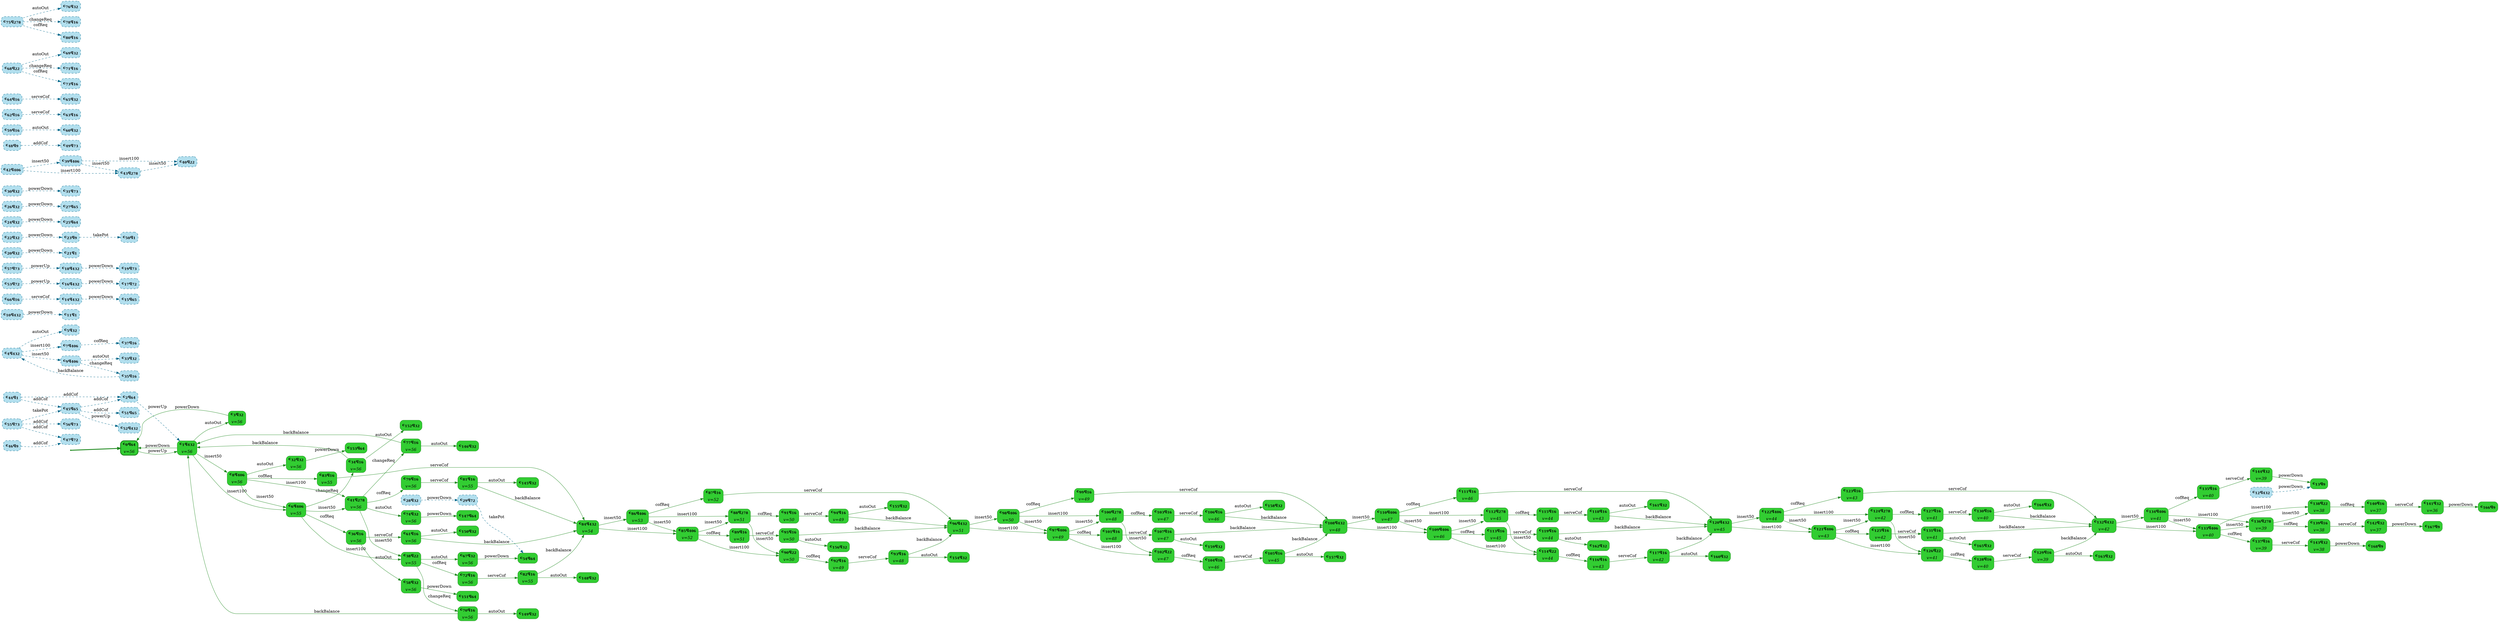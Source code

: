 digraph g {

	rankdir="LR"

	__invisible__[shape="point", color="forestgreen"]
	c0q64[label=<<b>c<sub>0</sub>q<sub>64</sub></b><br/><br/><i>v=56</i>>, shape="box", style="rounded, filled", fillcolor="limegreen", color="forestgreen", penwidth=3] // Initial
	c1q432[label=<<b>c<sub>1</sub>q<sub>432</sub></b><br/><br/><i>v=56</i>>, shape="box", style="rounded, filled", fillcolor="limegreen", color="forestgreen"]
	c3q32[label=<<b>c<sub>3</sub>q<sub>32</sub></b><br/><br/><i>v=56</i>>, shape="box", style="rounded, filled", fillcolor="limegreen", color="forestgreen"]
	c6q406[label=<<b>c<sub>6</sub>q<sub>406</sub></b><br/><br/><i>v=55</i>>, shape="box", style="rounded, filled", fillcolor="limegreen", color="forestgreen"]
	c34q16[label=<<b>c<sub>34</sub>q<sub>16</sub></b><br/><br/><i>v=56</i>>, shape="box", style="rounded, filled", fillcolor="limegreen", color="forestgreen"]
	c152q32[label=<<b>c<sub>152</sub>q<sub>32</sub></b>>, shape="box", style="rounded, filled", fillcolor="limegreen", color="forestgreen"]
	c36q16[label=<<b>c<sub>36</sub>q<sub>16</sub></b><br/><br/><i>v=56</i>>, shape="box", style="rounded, filled", fillcolor="limegreen", color="forestgreen"]
	c58q32[label=<<b>c<sub>58</sub>q<sub>32</sub></b><br/><br/><i>v=56</i>>, shape="box", style="rounded, filled", fillcolor="limegreen", color="forestgreen"]
	c151q64[label=<<b>c<sub>151</sub>q<sub>64</sub></b>>, shape="box", style="rounded, filled", fillcolor="limegreen", color="forestgreen"]
	c61q16[label=<<b>c<sub>61</sub>q<sub>16</sub></b><br/><br/><i>v=56</i>>, shape="box", style="rounded, filled", fillcolor="limegreen", color="forestgreen"]
	c150q32[label=<<b>c<sub>150</sub>q<sub>32</sub></b>>, shape="box", style="rounded, filled", fillcolor="limegreen", color="forestgreen"]
	c84q432[label=<<b>c<sub>84</sub>q<sub>432</sub></b><br/><br/><i>v=54</i>>, shape="box", style="rounded, filled", fillcolor="limegreen", color="forestgreen"]
	c85q406[label=<<b>c<sub>85</sub>q<sub>406</sub></b><br/><br/><i>v=52</i>>, shape="box", style="rounded, filled", fillcolor="limegreen", color="forestgreen"]
	c89q16[label=<<b>c<sub>89</sub>q<sub>16</sub></b><br/><br/><i>v=51</i>>, shape="box", style="rounded, filled", fillcolor="limegreen", color="forestgreen"]
	c95q16[label=<<b>c<sub>95</sub>q<sub>16</sub></b><br/><br/><i>v=50</i>>, shape="box", style="rounded, filled", fillcolor="limegreen", color="forestgreen"]
	c156q32[label=<<b>c<sub>156</sub>q<sub>32</sub></b>>, shape="box", style="rounded, filled", fillcolor="limegreen", color="forestgreen"]
	c96q432[label=<<b>c<sub>96</sub>q<sub>432</sub></b><br/><br/><i>v=51</i>>, shape="box", style="rounded, filled", fillcolor="limegreen", color="forestgreen"]
	c97q406[label=<<b>c<sub>97</sub>q<sub>406</sub></b><br/><br/><i>v=49</i>>, shape="box", style="rounded, filled", fillcolor="limegreen", color="forestgreen"]
	c101q16[label=<<b>c<sub>101</sub>q<sub>16</sub></b><br/><br/><i>v=48</i>>, shape="box", style="rounded, filled", fillcolor="limegreen", color="forestgreen"]
	c107q16[label=<<b>c<sub>107</sub>q<sub>16</sub></b><br/><br/><i>v=47</i>>, shape="box", style="rounded, filled", fillcolor="limegreen", color="forestgreen"]
	c159q32[label=<<b>c<sub>159</sub>q<sub>32</sub></b>>, shape="box", style="rounded, filled", fillcolor="limegreen", color="forestgreen"]
	c108q432[label=<<b>c<sub>108</sub>q<sub>432</sub></b><br/><br/><i>v=48</i>>, shape="box", style="rounded, filled", fillcolor="limegreen", color="forestgreen"]
	c109q406[label=<<b>c<sub>109</sub>q<sub>406</sub></b><br/><br/><i>v=46</i>>, shape="box", style="rounded, filled", fillcolor="limegreen", color="forestgreen"]
	c113q16[label=<<b>c<sub>113</sub>q<sub>16</sub></b><br/><br/><i>v=45</i>>, shape="box", style="rounded, filled", fillcolor="limegreen", color="forestgreen"]
	c119q16[label=<<b>c<sub>119</sub>q<sub>16</sub></b><br/><br/><i>v=44</i>>, shape="box", style="rounded, filled", fillcolor="limegreen", color="forestgreen"]
	c162q32[label=<<b>c<sub>162</sub>q<sub>32</sub></b>>, shape="box", style="rounded, filled", fillcolor="limegreen", color="forestgreen"]
	c120q432[label=<<b>c<sub>120</sub>q<sub>432</sub></b><br/><br/><i>v=45</i>>, shape="box", style="rounded, filled", fillcolor="limegreen", color="forestgreen"]
	c121q406[label=<<b>c<sub>121</sub>q<sub>406</sub></b><br/><br/><i>v=43</i>>, shape="box", style="rounded, filled", fillcolor="limegreen", color="forestgreen"]
	c125q16[label=<<b>c<sub>125</sub>q<sub>16</sub></b><br/><br/><i>v=42</i>>, shape="box", style="rounded, filled", fillcolor="limegreen", color="forestgreen"]
	c131q16[label=<<b>c<sub>131</sub>q<sub>16</sub></b><br/><br/><i>v=41</i>>, shape="box", style="rounded, filled", fillcolor="limegreen", color="forestgreen"]
	c165q32[label=<<b>c<sub>165</sub>q<sub>32</sub></b>>, shape="box", style="rounded, filled", fillcolor="limegreen", color="forestgreen"]
	c132q432[label=<<b>c<sub>132</sub>q<sub>432</sub></b><br/><br/><i>v=42</i>>, shape="box", style="rounded, filled", fillcolor="limegreen", color="forestgreen"]
	c133q406[label=<<b>c<sub>133</sub>q<sub>406</sub></b><br/><br/><i>v=40</i>>, shape="box", style="rounded, filled", fillcolor="limegreen", color="forestgreen"]
	c137q16[label=<<b>c<sub>137</sub>q<sub>16</sub></b><br/><br/><i>v=39</i>>, shape="box", style="rounded, filled", fillcolor="limegreen", color="forestgreen"]
	c143q32[label=<<b>c<sub>143</sub>q<sub>32</sub></b><br/><br/><i>v=38</i>>, shape="box", style="rounded, filled", fillcolor="limegreen", color="forestgreen"]
	c168q9[label=<<b>c<sub>168</sub>q<sub>9</sub></b>>, shape="box", style="rounded, filled", fillcolor="limegreen", color="forestgreen"]
	c138q22[label=<<b>c<sub>138</sub>q<sub>22</sub></b><br/><br/><i>v=38</i>>, shape="box", style="rounded, filled", fillcolor="limegreen", color="forestgreen"]
	c140q16[label=<<b>c<sub>140</sub>q<sub>16</sub></b><br/><br/><i>v=37</i>>, shape="box", style="rounded, filled", fillcolor="limegreen", color="forestgreen"]
	c141q32[label=<<b>c<sub>141</sub>q<sub>32</sub></b><br/><br/><i>v=36</i>>, shape="box", style="rounded, filled", fillcolor="limegreen", color="forestgreen"]
	c166q9[label=<<b>c<sub>166</sub>q<sub>9</sub></b>>, shape="box", style="rounded, filled", fillcolor="limegreen", color="forestgreen"]
	c136q278[label=<<b>c<sub>136</sub>q<sub>278</sub></b><br/><br/><i>v=39</i>>, shape="box", style="rounded, filled", fillcolor="limegreen", color="forestgreen"]
	c139q16[label=<<b>c<sub>139</sub>q<sub>16</sub></b><br/><br/><i>v=38</i>>, shape="box", style="rounded, filled", fillcolor="limegreen", color="forestgreen"]
	c142q32[label=<<b>c<sub>142</sub>q<sub>32</sub></b><br/><br/><i>v=37</i>>, shape="box", style="rounded, filled", fillcolor="limegreen", color="forestgreen"]
	c167q9[label=<<b>c<sub>167</sub>q<sub>9</sub></b>>, shape="box", style="rounded, filled", fillcolor="limegreen", color="forestgreen"]
	c134q406[label=<<b>c<sub>134</sub>q<sub>406</sub></b><br/><br/><i>v=41</i>>, shape="box", style="rounded, filled", fillcolor="limegreen", color="forestgreen"]
	c135q16[label=<<b>c<sub>135</sub>q<sub>16</sub></b><br/><br/><i>v=40</i>>, shape="box", style="rounded, filled", fillcolor="limegreen", color="forestgreen"]
	c144q32[label=<<b>c<sub>144</sub>q<sub>32</sub></b><br/><br/><i>v=39</i>>, shape="box", style="rounded, filled", fillcolor="limegreen", color="forestgreen"]
	c13q9[label=<<b>c<sub>13</sub>q<sub>9</sub></b>>, shape="box", style="rounded, filled", fillcolor="limegreen", color="forestgreen"]
	c126q22[label=<<b>c<sub>126</sub>q<sub>22</sub></b><br/><br/><i>v=41</i>>, shape="box", style="rounded, filled", fillcolor="limegreen", color="forestgreen"]
	c128q16[label=<<b>c<sub>128</sub>q<sub>16</sub></b><br/><br/><i>v=40</i>>, shape="box", style="rounded, filled", fillcolor="limegreen", color="forestgreen"]
	c129q16[label=<<b>c<sub>129</sub>q<sub>16</sub></b><br/><br/><i>v=39</i>>, shape="box", style="rounded, filled", fillcolor="limegreen", color="forestgreen"]
	c163q32[label=<<b>c<sub>163</sub>q<sub>32</sub></b>>, shape="box", style="rounded, filled", fillcolor="limegreen", color="forestgreen"]
	c124q278[label=<<b>c<sub>124</sub>q<sub>278</sub></b><br/><br/><i>v=42</i>>, shape="box", style="rounded, filled", fillcolor="limegreen", color="forestgreen"]
	c127q16[label=<<b>c<sub>127</sub>q<sub>16</sub></b><br/><br/><i>v=41</i>>, shape="box", style="rounded, filled", fillcolor="limegreen", color="forestgreen"]
	c130q16[label=<<b>c<sub>130</sub>q<sub>16</sub></b><br/><br/><i>v=40</i>>, shape="box", style="rounded, filled", fillcolor="limegreen", color="forestgreen"]
	c164q32[label=<<b>c<sub>164</sub>q<sub>32</sub></b>>, shape="box", style="rounded, filled", fillcolor="limegreen", color="forestgreen"]
	c122q406[label=<<b>c<sub>122</sub>q<sub>406</sub></b><br/><br/><i>v=44</i>>, shape="box", style="rounded, filled", fillcolor="limegreen", color="forestgreen"]
	c123q16[label=<<b>c<sub>123</sub>q<sub>16</sub></b><br/><br/><i>v=43</i>>, shape="box", style="rounded, filled", fillcolor="limegreen", color="forestgreen"]
	c114q22[label=<<b>c<sub>114</sub>q<sub>22</sub></b><br/><br/><i>v=44</i>>, shape="box", style="rounded, filled", fillcolor="limegreen", color="forestgreen"]
	c116q16[label=<<b>c<sub>116</sub>q<sub>16</sub></b><br/><br/><i>v=43</i>>, shape="box", style="rounded, filled", fillcolor="limegreen", color="forestgreen"]
	c117q16[label=<<b>c<sub>117</sub>q<sub>16</sub></b><br/><br/><i>v=42</i>>, shape="box", style="rounded, filled", fillcolor="limegreen", color="forestgreen"]
	c160q32[label=<<b>c<sub>160</sub>q<sub>32</sub></b>>, shape="box", style="rounded, filled", fillcolor="limegreen", color="forestgreen"]
	c112q278[label=<<b>c<sub>112</sub>q<sub>278</sub></b><br/><br/><i>v=45</i>>, shape="box", style="rounded, filled", fillcolor="limegreen", color="forestgreen"]
	c115q16[label=<<b>c<sub>115</sub>q<sub>16</sub></b><br/><br/><i>v=44</i>>, shape="box", style="rounded, filled", fillcolor="limegreen", color="forestgreen"]
	c118q16[label=<<b>c<sub>118</sub>q<sub>16</sub></b><br/><br/><i>v=43</i>>, shape="box", style="rounded, filled", fillcolor="limegreen", color="forestgreen"]
	c161q32[label=<<b>c<sub>161</sub>q<sub>32</sub></b>>, shape="box", style="rounded, filled", fillcolor="limegreen", color="forestgreen"]
	c110q406[label=<<b>c<sub>110</sub>q<sub>406</sub></b><br/><br/><i>v=47</i>>, shape="box", style="rounded, filled", fillcolor="limegreen", color="forestgreen"]
	c111q16[label=<<b>c<sub>111</sub>q<sub>16</sub></b><br/><br/><i>v=46</i>>, shape="box", style="rounded, filled", fillcolor="limegreen", color="forestgreen"]
	c102q22[label=<<b>c<sub>102</sub>q<sub>22</sub></b><br/><br/><i>v=47</i>>, shape="box", style="rounded, filled", fillcolor="limegreen", color="forestgreen"]
	c104q16[label=<<b>c<sub>104</sub>q<sub>16</sub></b><br/><br/><i>v=46</i>>, shape="box", style="rounded, filled", fillcolor="limegreen", color="forestgreen"]
	c105q16[label=<<b>c<sub>105</sub>q<sub>16</sub></b><br/><br/><i>v=45</i>>, shape="box", style="rounded, filled", fillcolor="limegreen", color="forestgreen"]
	c157q32[label=<<b>c<sub>157</sub>q<sub>32</sub></b>>, shape="box", style="rounded, filled", fillcolor="limegreen", color="forestgreen"]
	c100q278[label=<<b>c<sub>100</sub>q<sub>278</sub></b><br/><br/><i>v=48</i>>, shape="box", style="rounded, filled", fillcolor="limegreen", color="forestgreen"]
	c103q16[label=<<b>c<sub>103</sub>q<sub>16</sub></b><br/><br/><i>v=47</i>>, shape="box", style="rounded, filled", fillcolor="limegreen", color="forestgreen"]
	c106q16[label=<<b>c<sub>106</sub>q<sub>16</sub></b><br/><br/><i>v=46</i>>, shape="box", style="rounded, filled", fillcolor="limegreen", color="forestgreen"]
	c158q32[label=<<b>c<sub>158</sub>q<sub>32</sub></b>>, shape="box", style="rounded, filled", fillcolor="limegreen", color="forestgreen"]
	c98q406[label=<<b>c<sub>98</sub>q<sub>406</sub></b><br/><br/><i>v=50</i>>, shape="box", style="rounded, filled", fillcolor="limegreen", color="forestgreen"]
	c99q16[label=<<b>c<sub>99</sub>q<sub>16</sub></b><br/><br/><i>v=49</i>>, shape="box", style="rounded, filled", fillcolor="limegreen", color="forestgreen"]
	c90q22[label=<<b>c<sub>90</sub>q<sub>22</sub></b><br/><br/><i>v=50</i>>, shape="box", style="rounded, filled", fillcolor="limegreen", color="forestgreen"]
	c92q16[label=<<b>c<sub>92</sub>q<sub>16</sub></b><br/><br/><i>v=49</i>>, shape="box", style="rounded, filled", fillcolor="limegreen", color="forestgreen"]
	c93q16[label=<<b>c<sub>93</sub>q<sub>16</sub></b><br/><br/><i>v=48</i>>, shape="box", style="rounded, filled", fillcolor="limegreen", color="forestgreen"]
	c154q32[label=<<b>c<sub>154</sub>q<sub>32</sub></b>>, shape="box", style="rounded, filled", fillcolor="limegreen", color="forestgreen"]
	c88q278[label=<<b>c<sub>88</sub>q<sub>278</sub></b><br/><br/><i>v=51</i>>, shape="box", style="rounded, filled", fillcolor="limegreen", color="forestgreen"]
	c91q16[label=<<b>c<sub>91</sub>q<sub>16</sub></b><br/><br/><i>v=50</i>>, shape="box", style="rounded, filled", fillcolor="limegreen", color="forestgreen"]
	c94q16[label=<<b>c<sub>94</sub>q<sub>16</sub></b><br/><br/><i>v=49</i>>, shape="box", style="rounded, filled", fillcolor="limegreen", color="forestgreen"]
	c155q32[label=<<b>c<sub>155</sub>q<sub>32</sub></b>>, shape="box", style="rounded, filled", fillcolor="limegreen", color="forestgreen"]
	c86q406[label=<<b>c<sub>86</sub>q<sub>406</sub></b><br/><br/><i>v=53</i>>, shape="box", style="rounded, filled", fillcolor="limegreen", color="forestgreen"]
	c87q16[label=<<b>c<sub>87</sub>q<sub>16</sub></b><br/><br/><i>v=52</i>>, shape="box", style="rounded, filled", fillcolor="limegreen", color="forestgreen"]
	c38q22[label=<<b>c<sub>38</sub>q<sub>22</sub></b><br/><br/><i>v=55</i>>, shape="box", style="rounded, filled", fillcolor="limegreen", color="forestgreen"]
	c67q32[label=<<b>c<sub>67</sub>q<sub>32</sub></b><br/><br/><i>v=56</i>>, shape="box", style="rounded, filled", fillcolor="limegreen", color="forestgreen"]
	c54q64[label=<<b>c<sub>54</sub>q<sub>64</sub></b>>, shape="box", style="rounded, filled", fillcolor="limegreen", color="forestgreen"]
	c70q16[label=<<b>c<sub>70</sub>q<sub>16</sub></b><br/><br/><i>v=56</i>>, shape="box", style="rounded, filled", fillcolor="limegreen", color="forestgreen"]
	c149q32[label=<<b>c<sub>149</sub>q<sub>32</sub></b>>, shape="box", style="rounded, filled", fillcolor="limegreen", color="forestgreen"]
	c72q16[label=<<b>c<sub>72</sub>q<sub>16</sub></b><br/><br/><i>v=56</i>>, shape="box", style="rounded, filled", fillcolor="limegreen", color="forestgreen"]
	c82q16[label=<<b>c<sub>82</sub>q<sub>16</sub></b><br/><br/><i>v=55</i>>, shape="box", style="rounded, filled", fillcolor="limegreen", color="forestgreen"]
	c148q32[label=<<b>c<sub>148</sub>q<sub>32</sub></b>>, shape="box", style="rounded, filled", fillcolor="limegreen", color="forestgreen"]
	c41q278[label=<<b>c<sub>41</sub>q<sub>278</sub></b><br/><br/><i>v=56</i>>, shape="box", style="rounded, filled", fillcolor="limegreen", color="forestgreen"]
	c74q32[label=<<b>c<sub>74</sub>q<sub>32</sub></b><br/><br/><i>v=56</i>>, shape="box", style="rounded, filled", fillcolor="limegreen", color="forestgreen"]
	c147q64[label=<<b>c<sub>147</sub>q<sub>64</sub></b>>, shape="box", style="rounded, filled", fillcolor="limegreen", color="forestgreen"]
	c77q16[label=<<b>c<sub>77</sub>q<sub>16</sub></b><br/><br/><i>v=56</i>>, shape="box", style="rounded, filled", fillcolor="limegreen", color="forestgreen"]
	c146q32[label=<<b>c<sub>146</sub>q<sub>32</sub></b>>, shape="box", style="rounded, filled", fillcolor="limegreen", color="forestgreen"]
	c79q16[label=<<b>c<sub>79</sub>q<sub>16</sub></b><br/><br/><i>v=56</i>>, shape="box", style="rounded, filled", fillcolor="limegreen", color="forestgreen"]
	c81q16[label=<<b>c<sub>81</sub>q<sub>16</sub></b><br/><br/><i>v=55</i>>, shape="box", style="rounded, filled", fillcolor="limegreen", color="forestgreen"]
	c145q32[label=<<b>c<sub>145</sub>q<sub>32</sub></b>>, shape="box", style="rounded, filled", fillcolor="limegreen", color="forestgreen"]
	c8q406[label=<<b>c<sub>8</sub>q<sub>406</sub></b><br/><br/><i>v=56</i>>, shape="box", style="rounded, filled", fillcolor="limegreen", color="forestgreen"]
	c32q32[label=<<b>c<sub>32</sub>q<sub>32</sub></b><br/><br/><i>v=56</i>>, shape="box", style="rounded, filled", fillcolor="limegreen", color="forestgreen"]
	c153q64[label=<<b>c<sub>153</sub>q<sub>64</sub></b>>, shape="box", style="rounded, filled", fillcolor="limegreen", color="forestgreen"]
	c83q16[label=<<b>c<sub>83</sub>q<sub>16</sub></b><br/><br/><i>v=55</i>>, shape="box", style="rounded, filled", fillcolor="limegreen", color="forestgreen"]
	c2q64[label=<<b>c<sub>2</sub>q<sub>64</sub></b>>, shape="box", style="rounded, filled, dashed", fillcolor="lightblue2", color="deepskyblue4"]
	c4q432[label=<<b>c<sub>4</sub>q<sub>432</sub></b>>, shape="box", style="rounded, filled, dashed", fillcolor="lightblue2", color="deepskyblue4"]
	c5q32[label=<<b>c<sub>5</sub>q<sub>32</sub></b>>, shape="box", style="rounded, filled, dashed", fillcolor="lightblue2", color="deepskyblue4"]
	c7q406[label=<<b>c<sub>7</sub>q<sub>406</sub></b>>, shape="box", style="rounded, filled, dashed", fillcolor="lightblue2", color="deepskyblue4"]
	c9q406[label=<<b>c<sub>9</sub>q<sub>406</sub></b>>, shape="box", style="rounded, filled, dashed", fillcolor="lightblue2", color="deepskyblue4"]
	c10q432[label=<<b>c<sub>10</sub>q<sub>432</sub></b>>, shape="box", style="rounded, filled, dashed", fillcolor="lightblue2", color="deepskyblue4"]
	c11q1[label=<<b>c<sub>11</sub>q<sub>1</sub></b>>, shape="box", style="rounded, filled, dashed", fillcolor="lightblue2", color="deepskyblue4"]
	c12q432[label=<<b>c<sub>12</sub>q<sub>432</sub></b>>, shape="box", style="rounded, filled, dashed", fillcolor="lightblue2", color="deepskyblue4"]
	c14q432[label=<<b>c<sub>14</sub>q<sub>432</sub></b>>, shape="box", style="rounded, filled, dashed", fillcolor="lightblue2", color="deepskyblue4"]
	c15q65[label=<<b>c<sub>15</sub>q<sub>65</sub></b>>, shape="box", style="rounded, filled, dashed", fillcolor="lightblue2", color="deepskyblue4"]
	c16q432[label=<<b>c<sub>16</sub>q<sub>432</sub></b>>, shape="box", style="rounded, filled, dashed", fillcolor="lightblue2", color="deepskyblue4"]
	c17q72[label=<<b>c<sub>17</sub>q<sub>72</sub></b>>, shape="box", style="rounded, filled, dashed", fillcolor="lightblue2", color="deepskyblue4"]
	c18q432[label=<<b>c<sub>18</sub>q<sub>432</sub></b>>, shape="box", style="rounded, filled, dashed", fillcolor="lightblue2", color="deepskyblue4"]
	c19q73[label=<<b>c<sub>19</sub>q<sub>73</sub></b>>, shape="box", style="rounded, filled, dashed", fillcolor="lightblue2", color="deepskyblue4"]
	c20q32[label=<<b>c<sub>20</sub>q<sub>32</sub></b>>, shape="box", style="rounded, filled, dashed", fillcolor="lightblue2", color="deepskyblue4"]
	c21q1[label=<<b>c<sub>21</sub>q<sub>1</sub></b>>, shape="box", style="rounded, filled, dashed", fillcolor="lightblue2", color="deepskyblue4"]
	c22q32[label=<<b>c<sub>22</sub>q<sub>32</sub></b>>, shape="box", style="rounded, filled, dashed", fillcolor="lightblue2", color="deepskyblue4"]
	c23q9[label=<<b>c<sub>23</sub>q<sub>9</sub></b>>, shape="box", style="rounded, filled, dashed", fillcolor="lightblue2", color="deepskyblue4"]
	c24q32[label=<<b>c<sub>24</sub>q<sub>32</sub></b>>, shape="box", style="rounded, filled, dashed", fillcolor="lightblue2", color="deepskyblue4"]
	c25q64[label=<<b>c<sub>25</sub>q<sub>64</sub></b>>, shape="box", style="rounded, filled, dashed", fillcolor="lightblue2", color="deepskyblue4"]
	c26q32[label=<<b>c<sub>26</sub>q<sub>32</sub></b>>, shape="box", style="rounded, filled, dashed", fillcolor="lightblue2", color="deepskyblue4"]
	c27q65[label=<<b>c<sub>27</sub>q<sub>65</sub></b>>, shape="box", style="rounded, filled, dashed", fillcolor="lightblue2", color="deepskyblue4"]
	c28q32[label=<<b>c<sub>28</sub>q<sub>32</sub></b>>, shape="box", style="rounded, filled, dashed", fillcolor="lightblue2", color="deepskyblue4"]
	c29q72[label=<<b>c<sub>29</sub>q<sub>72</sub></b>>, shape="box", style="rounded, filled, dashed", fillcolor="lightblue2", color="deepskyblue4"]
	c30q32[label=<<b>c<sub>30</sub>q<sub>32</sub></b>>, shape="box", style="rounded, filled, dashed", fillcolor="lightblue2", color="deepskyblue4"]
	c31q73[label=<<b>c<sub>31</sub>q<sub>73</sub></b>>, shape="box", style="rounded, filled, dashed", fillcolor="lightblue2", color="deepskyblue4"]
	c33q32[label=<<b>c<sub>33</sub>q<sub>32</sub></b>>, shape="box", style="rounded, filled, dashed", fillcolor="lightblue2", color="deepskyblue4"]
	c35q16[label=<<b>c<sub>35</sub>q<sub>16</sub></b>>, shape="box", style="rounded, filled, dashed", fillcolor="lightblue2", color="deepskyblue4"]
	c37q16[label=<<b>c<sub>37</sub>q<sub>16</sub></b>>, shape="box", style="rounded, filled, dashed", fillcolor="lightblue2", color="deepskyblue4"]
	c39q406[label=<<b>c<sub>39</sub>q<sub>406</sub></b>>, shape="box", style="rounded, filled, dashed", fillcolor="lightblue2", color="deepskyblue4"]
	c40q22[label=<<b>c<sub>40</sub>q<sub>22</sub></b>>, shape="box", style="rounded, filled, dashed", fillcolor="lightblue2", color="deepskyblue4"]
	c42q406[label=<<b>c<sub>42</sub>q<sub>406</sub></b>>, shape="box", style="rounded, filled, dashed", fillcolor="lightblue2", color="deepskyblue4"]
	c43q278[label=<<b>c<sub>43</sub>q<sub>278</sub></b>>, shape="box", style="rounded, filled, dashed", fillcolor="lightblue2", color="deepskyblue4"]
	c44q1[label=<<b>c<sub>44</sub>q<sub>1</sub></b>>, shape="box", style="rounded, filled, dashed", fillcolor="lightblue2", color="deepskyblue4"]
	c45q65[label=<<b>c<sub>45</sub>q<sub>65</sub></b>>, shape="box", style="rounded, filled, dashed", fillcolor="lightblue2", color="deepskyblue4"]
	c46q9[label=<<b>c<sub>46</sub>q<sub>9</sub></b>>, shape="box", style="rounded, filled, dashed", fillcolor="lightblue2", color="deepskyblue4"]
	c47q72[label=<<b>c<sub>47</sub>q<sub>72</sub></b>>, shape="box", style="rounded, filled, dashed", fillcolor="lightblue2", color="deepskyblue4"]
	c48q9[label=<<b>c<sub>48</sub>q<sub>9</sub></b>>, shape="box", style="rounded, filled, dashed", fillcolor="lightblue2", color="deepskyblue4"]
	c49q73[label=<<b>c<sub>49</sub>q<sub>73</sub></b>>, shape="box", style="rounded, filled, dashed", fillcolor="lightblue2", color="deepskyblue4"]
	c50q1[label=<<b>c<sub>50</sub>q<sub>1</sub></b>>, shape="box", style="rounded, filled, dashed", fillcolor="lightblue2", color="deepskyblue4"]
	c51q65[label=<<b>c<sub>51</sub>q<sub>65</sub></b>>, shape="box", style="rounded, filled, dashed", fillcolor="lightblue2", color="deepskyblue4"]
	c52q432[label=<<b>c<sub>52</sub>q<sub>432</sub></b>>, shape="box", style="rounded, filled, dashed", fillcolor="lightblue2", color="deepskyblue4"]
	c53q72[label=<<b>c<sub>53</sub>q<sub>72</sub></b>>, shape="box", style="rounded, filled, dashed", fillcolor="lightblue2", color="deepskyblue4"]
	c55q73[label=<<b>c<sub>55</sub>q<sub>73</sub></b>>, shape="box", style="rounded, filled, dashed", fillcolor="lightblue2", color="deepskyblue4"]
	c56q73[label=<<b>c<sub>56</sub>q<sub>73</sub></b>>, shape="box", style="rounded, filled, dashed", fillcolor="lightblue2", color="deepskyblue4"]
	c57q73[label=<<b>c<sub>57</sub>q<sub>73</sub></b>>, shape="box", style="rounded, filled, dashed", fillcolor="lightblue2", color="deepskyblue4"]
	c59q16[label=<<b>c<sub>59</sub>q<sub>16</sub></b>>, shape="box", style="rounded, filled, dashed", fillcolor="lightblue2", color="deepskyblue4"]
	c60q32[label=<<b>c<sub>60</sub>q<sub>32</sub></b>>, shape="box", style="rounded, filled, dashed", fillcolor="lightblue2", color="deepskyblue4"]
	c62q16[label=<<b>c<sub>62</sub>q<sub>16</sub></b>>, shape="box", style="rounded, filled, dashed", fillcolor="lightblue2", color="deepskyblue4"]
	c63q16[label=<<b>c<sub>63</sub>q<sub>16</sub></b>>, shape="box", style="rounded, filled, dashed", fillcolor="lightblue2", color="deepskyblue4"]
	c64q16[label=<<b>c<sub>64</sub>q<sub>16</sub></b>>, shape="box", style="rounded, filled, dashed", fillcolor="lightblue2", color="deepskyblue4"]
	c65q32[label=<<b>c<sub>65</sub>q<sub>32</sub></b>>, shape="box", style="rounded, filled, dashed", fillcolor="lightblue2", color="deepskyblue4"]
	c66q16[label=<<b>c<sub>66</sub>q<sub>16</sub></b>>, shape="box", style="rounded, filled, dashed", fillcolor="lightblue2", color="deepskyblue4"]
	c68q22[label=<<b>c<sub>68</sub>q<sub>22</sub></b>>, shape="box", style="rounded, filled, dashed", fillcolor="lightblue2", color="deepskyblue4"]
	c69q32[label=<<b>c<sub>69</sub>q<sub>32</sub></b>>, shape="box", style="rounded, filled, dashed", fillcolor="lightblue2", color="deepskyblue4"]
	c71q16[label=<<b>c<sub>71</sub>q<sub>16</sub></b>>, shape="box", style="rounded, filled, dashed", fillcolor="lightblue2", color="deepskyblue4"]
	c73q16[label=<<b>c<sub>73</sub>q<sub>16</sub></b>>, shape="box", style="rounded, filled, dashed", fillcolor="lightblue2", color="deepskyblue4"]
	c75q278[label=<<b>c<sub>75</sub>q<sub>278</sub></b>>, shape="box", style="rounded, filled, dashed", fillcolor="lightblue2", color="deepskyblue4"]
	c76q32[label=<<b>c<sub>76</sub>q<sub>32</sub></b>>, shape="box", style="rounded, filled, dashed", fillcolor="lightblue2", color="deepskyblue4"]
	c78q16[label=<<b>c<sub>78</sub>q<sub>16</sub></b>>, shape="box", style="rounded, filled, dashed", fillcolor="lightblue2", color="deepskyblue4"]
	c80q16[label=<<b>c<sub>80</sub>q<sub>16</sub></b>>, shape="box", style="rounded, filled, dashed", fillcolor="lightblue2", color="deepskyblue4"]

	__invisible__ -> c0q64[penwidth=3, color="forestgreen"]
	c0q64 -> c1q432[label=<powerUp>, color="forestgreen"]
	c1q432 -> c3q32[label=<autoOut>, color="forestgreen"]
	c3q32 -> c0q64[label=<powerDown>, color="forestgreen"]
	c1q432 -> c6q406[label=<insert100>, color="forestgreen"]
	c6q406 -> c34q16[label=<changeReq>, color="forestgreen"]
	c34q16 -> c1q432[label=<backBalance>, color="forestgreen"]
	c34q16 -> c152q32[label=<autoOut>, color="forestgreen"]
	c6q406 -> c36q16[label=<cofReq>, color="forestgreen"]
	c36q16 -> c58q32[label=<autoOut>, color="forestgreen"]
	c58q32 -> c151q64[label=<powerDown>, color="forestgreen"]
	c36q16 -> c61q16[label=<serveCof>, color="forestgreen"]
	c61q16 -> c150q32[label=<autoOut>, color="forestgreen"]
	c61q16 -> c84q432[label=<backBalance>, color="forestgreen"]
	c84q432 -> c85q406[label=<insert100>, color="forestgreen"]
	c85q406 -> c89q16[label=<cofReq>, color="forestgreen"]
	c89q16 -> c95q16[label=<serveCof>, color="forestgreen"]
	c95q16 -> c156q32[label=<autoOut>, color="forestgreen"]
	c95q16 -> c96q432[label=<backBalance>, color="forestgreen"]
	c96q432 -> c97q406[label=<insert100>, color="forestgreen"]
	c97q406 -> c101q16[label=<cofReq>, color="forestgreen"]
	c101q16 -> c107q16[label=<serveCof>, color="forestgreen"]
	c107q16 -> c159q32[label=<autoOut>, color="forestgreen"]
	c107q16 -> c108q432[label=<backBalance>, color="forestgreen"]
	c108q432 -> c109q406[label=<insert100>, color="forestgreen"]
	c109q406 -> c113q16[label=<cofReq>, color="forestgreen"]
	c113q16 -> c119q16[label=<serveCof>, color="forestgreen"]
	c119q16 -> c162q32[label=<autoOut>, color="forestgreen"]
	c119q16 -> c120q432[label=<backBalance>, color="forestgreen"]
	c120q432 -> c121q406[label=<insert100>, color="forestgreen"]
	c121q406 -> c125q16[label=<cofReq>, color="forestgreen"]
	c125q16 -> c131q16[label=<serveCof>, color="forestgreen"]
	c131q16 -> c165q32[label=<autoOut>, color="forestgreen"]
	c131q16 -> c132q432[label=<backBalance>, color="forestgreen"]
	c132q432 -> c133q406[label=<insert100>, color="forestgreen"]
	c133q406 -> c137q16[label=<cofReq>, color="forestgreen"]
	c137q16 -> c143q32[label=<serveCof>, color="forestgreen"]
	c143q32 -> c168q9[label=<powerDown>, color="forestgreen"]
	c133q406 -> c138q22[label=<insert100>, color="forestgreen"]
	c138q22 -> c140q16[label=<cofReq>, color="forestgreen"]
	c140q16 -> c141q32[label=<serveCof>, color="forestgreen"]
	c141q32 -> c166q9[label=<powerDown>, color="forestgreen"]
	c133q406 -> c136q278[label=<insert50>, color="forestgreen"]
	c136q278 -> c139q16[label=<cofReq>, color="forestgreen"]
	c139q16 -> c142q32[label=<serveCof>, color="forestgreen"]
	c142q32 -> c167q9[label=<powerDown>, color="forestgreen"]
	c136q278 -> c138q22[label=<insert50>, color="forestgreen"]
	c132q432 -> c134q406[label=<insert50>, color="forestgreen"]
	c134q406 -> c135q16[label=<cofReq>, color="forestgreen"]
	c135q16 -> c144q32[label=<serveCof>, color="forestgreen"]
	c144q32 -> c13q9[label=<powerDown>, color="forestgreen"]
	c134q406 -> c136q278[label=<insert100>, color="forestgreen"]
	c134q406 -> c133q406[label=<insert50>, color="forestgreen"]
	c121q406 -> c126q22[label=<insert100>, color="forestgreen"]
	c126q22 -> c128q16[label=<cofReq>, color="forestgreen"]
	c128q16 -> c129q16[label=<serveCof>, color="forestgreen"]
	c129q16 -> c163q32[label=<autoOut>, color="forestgreen"]
	c129q16 -> c132q432[label=<backBalance>, color="forestgreen"]
	c121q406 -> c124q278[label=<insert50>, color="forestgreen"]
	c124q278 -> c127q16[label=<cofReq>, color="forestgreen"]
	c127q16 -> c130q16[label=<serveCof>, color="forestgreen"]
	c130q16 -> c164q32[label=<autoOut>, color="forestgreen"]
	c130q16 -> c132q432[label=<backBalance>, color="forestgreen"]
	c124q278 -> c126q22[label=<insert50>, color="forestgreen"]
	c120q432 -> c122q406[label=<insert50>, color="forestgreen"]
	c122q406 -> c123q16[label=<cofReq>, color="forestgreen"]
	c123q16 -> c132q432[label=<serveCof>, color="forestgreen"]
	c122q406 -> c124q278[label=<insert100>, color="forestgreen"]
	c122q406 -> c121q406[label=<insert50>, color="forestgreen"]
	c109q406 -> c114q22[label=<insert100>, color="forestgreen"]
	c114q22 -> c116q16[label=<cofReq>, color="forestgreen"]
	c116q16 -> c117q16[label=<serveCof>, color="forestgreen"]
	c117q16 -> c160q32[label=<autoOut>, color="forestgreen"]
	c117q16 -> c120q432[label=<backBalance>, color="forestgreen"]
	c109q406 -> c112q278[label=<insert50>, color="forestgreen"]
	c112q278 -> c115q16[label=<cofReq>, color="forestgreen"]
	c115q16 -> c118q16[label=<serveCof>, color="forestgreen"]
	c118q16 -> c161q32[label=<autoOut>, color="forestgreen"]
	c118q16 -> c120q432[label=<backBalance>, color="forestgreen"]
	c112q278 -> c114q22[label=<insert50>, color="forestgreen"]
	c108q432 -> c110q406[label=<insert50>, color="forestgreen"]
	c110q406 -> c111q16[label=<cofReq>, color="forestgreen"]
	c111q16 -> c120q432[label=<serveCof>, color="forestgreen"]
	c110q406 -> c112q278[label=<insert100>, color="forestgreen"]
	c110q406 -> c109q406[label=<insert50>, color="forestgreen"]
	c97q406 -> c102q22[label=<insert100>, color="forestgreen"]
	c102q22 -> c104q16[label=<cofReq>, color="forestgreen"]
	c104q16 -> c105q16[label=<serveCof>, color="forestgreen"]
	c105q16 -> c157q32[label=<autoOut>, color="forestgreen"]
	c105q16 -> c108q432[label=<backBalance>, color="forestgreen"]
	c97q406 -> c100q278[label=<insert50>, color="forestgreen"]
	c100q278 -> c103q16[label=<cofReq>, color="forestgreen"]
	c103q16 -> c106q16[label=<serveCof>, color="forestgreen"]
	c106q16 -> c158q32[label=<autoOut>, color="forestgreen"]
	c106q16 -> c108q432[label=<backBalance>, color="forestgreen"]
	c100q278 -> c102q22[label=<insert50>, color="forestgreen"]
	c96q432 -> c98q406[label=<insert50>, color="forestgreen"]
	c98q406 -> c99q16[label=<cofReq>, color="forestgreen"]
	c99q16 -> c108q432[label=<serveCof>, color="forestgreen"]
	c98q406 -> c100q278[label=<insert100>, color="forestgreen"]
	c98q406 -> c97q406[label=<insert50>, color="forestgreen"]
	c85q406 -> c90q22[label=<insert100>, color="forestgreen"]
	c90q22 -> c92q16[label=<cofReq>, color="forestgreen"]
	c92q16 -> c93q16[label=<serveCof>, color="forestgreen"]
	c93q16 -> c154q32[label=<autoOut>, color="forestgreen"]
	c93q16 -> c96q432[label=<backBalance>, color="forestgreen"]
	c85q406 -> c88q278[label=<insert50>, color="forestgreen"]
	c88q278 -> c91q16[label=<cofReq>, color="forestgreen"]
	c91q16 -> c94q16[label=<serveCof>, color="forestgreen"]
	c94q16 -> c155q32[label=<autoOut>, color="forestgreen"]
	c94q16 -> c96q432[label=<backBalance>, color="forestgreen"]
	c88q278 -> c90q22[label=<insert50>, color="forestgreen"]
	c84q432 -> c86q406[label=<insert50>, color="forestgreen"]
	c86q406 -> c87q16[label=<cofReq>, color="forestgreen"]
	c87q16 -> c96q432[label=<serveCof>, color="forestgreen"]
	c86q406 -> c88q278[label=<insert100>, color="forestgreen"]
	c86q406 -> c85q406[label=<insert50>, color="forestgreen"]
	c6q406 -> c38q22[label=<insert100>, color="forestgreen"]
	c38q22 -> c67q32[label=<autoOut>, color="forestgreen"]
	c67q32 -> c54q64[label=<powerDown>, color="forestgreen"]
	c38q22 -> c70q16[label=<changeReq>, color="forestgreen"]
	c70q16 -> c149q32[label=<autoOut>, color="forestgreen"]
	c70q16 -> c1q432[label=<backBalance>, color="forestgreen"]
	c38q22 -> c72q16[label=<cofReq>, color="forestgreen"]
	c72q16 -> c82q16[label=<serveCof>, color="forestgreen"]
	c82q16 -> c148q32[label=<autoOut>, color="forestgreen"]
	c82q16 -> c84q432[label=<backBalance>, color="forestgreen"]
	c6q406 -> c41q278[label=<insert50>, color="forestgreen"]
	c41q278 -> c74q32[label=<autoOut>, color="forestgreen"]
	c74q32 -> c147q64[label=<powerDown>, color="forestgreen"]
	c41q278 -> c77q16[label=<changeReq>, color="forestgreen"]
	c77q16 -> c146q32[label=<autoOut>, color="forestgreen"]
	c77q16 -> c1q432[label=<backBalance>, color="forestgreen"]
	c41q278 -> c79q16[label=<cofReq>, color="forestgreen"]
	c79q16 -> c81q16[label=<serveCof>, color="forestgreen"]
	c81q16 -> c145q32[label=<autoOut>, color="forestgreen"]
	c81q16 -> c84q432[label=<backBalance>, color="forestgreen"]
	c41q278 -> c38q22[label=<insert50>, color="forestgreen"]
	c1q432 -> c8q406[label=<insert50>, color="forestgreen"]
	c8q406 -> c32q32[label=<autoOut>, color="forestgreen"]
	c32q32 -> c153q64[label=<powerDown>, color="forestgreen"]
	c8q406 -> c41q278[label=<insert100>, color="forestgreen"]
	c8q406 -> c6q406[label=<insert50>, color="forestgreen"]
	c8q406 -> c83q16[label=<cofReq>, color="forestgreen"]
	c83q16 -> c84q432[label=<serveCof>, color="forestgreen"]
	c1q432 -> c0q64[label=<powerDown>, color="forestgreen"]
	c2q64 -> c1q432[label=<powerUp>, color="deepskyblue4", style="dashed"]
	c4q432 -> c5q32[label=<autoOut>, color="deepskyblue4", style="dashed"]
	c4q432 -> c7q406[label=<insert100>, color="deepskyblue4", style="dashed"]
	c4q432 -> c9q406[label=<insert50>, color="deepskyblue4", style="dashed"]
	c10q432 -> c11q1[label=<powerDown>, color="deepskyblue4", style="dashed"]
	c12q432 -> c13q9[label=<powerDown>, color="deepskyblue4", style="dashed"]
	c14q432 -> c15q65[label=<powerDown>, color="deepskyblue4", style="dashed"]
	c16q432 -> c17q72[label=<powerDown>, color="deepskyblue4", style="dashed"]
	c18q432 -> c19q73[label=<powerDown>, color="deepskyblue4", style="dashed"]
	c20q32 -> c21q1[label=<powerDown>, color="deepskyblue4", style="dashed"]
	c22q32 -> c23q9[label=<powerDown>, color="deepskyblue4", style="dashed"]
	c24q32 -> c25q64[label=<powerDown>, color="deepskyblue4", style="dashed"]
	c26q32 -> c27q65[label=<powerDown>, color="deepskyblue4", style="dashed"]
	c28q32 -> c29q72[label=<powerDown>, color="deepskyblue4", style="dashed"]
	c30q32 -> c31q73[label=<powerDown>, color="deepskyblue4", style="dashed"]
	c9q406 -> c33q32[label=<autoOut>, color="deepskyblue4", style="dashed"]
	c9q406 -> c35q16[label=<changeReq>, color="deepskyblue4", style="dashed"]
	c7q406 -> c37q16[label=<cofReq>, color="deepskyblue4", style="dashed"]
	c39q406 -> c40q22[label=<insert100>, color="deepskyblue4", style="dashed"]
	c42q406 -> c43q278[label=<insert100>, color="deepskyblue4", style="dashed"]
	c42q406 -> c39q406[label=<insert50>, color="deepskyblue4", style="dashed"]
	c39q406 -> c43q278[label=<insert50>, color="deepskyblue4", style="dashed"]
	c44q1 -> c2q64[label=<addCof>, color="deepskyblue4", style="dashed"]
	c44q1 -> c45q65[label=<addCof>, color="deepskyblue4", style="dashed"]
	c46q9 -> c47q72[label=<addCof>, color="deepskyblue4", style="dashed"]
	c48q9 -> c49q73[label=<addCof>, color="deepskyblue4", style="dashed"]
	c23q9 -> c50q1[label=<takePot>, color="deepskyblue4", style="dashed"]
	c45q65 -> c51q65[label=<addCof>, color="deepskyblue4", style="dashed"]
	c45q65 -> c2q64[label=<addCof>, color="deepskyblue4", style="dashed"]
	c45q65 -> c52q432[label=<powerUp>, color="deepskyblue4", style="dashed"]
	c53q72 -> c16q432[label=<powerUp>, color="deepskyblue4", style="dashed"]
	c29q72 -> c54q64[label=<takePot>, color="deepskyblue4", style="dashed"]
	c55q73 -> c56q73[label=<addCof>, color="deepskyblue4", style="dashed"]
	c55q73 -> c47q72[label=<addCof>, color="deepskyblue4", style="dashed"]
	c57q73 -> c18q432[label=<powerUp>, color="deepskyblue4", style="dashed"]
	c55q73 -> c45q65[label=<takePot>, color="deepskyblue4", style="dashed"]
	c59q16 -> c60q32[label=<autoOut>, color="deepskyblue4", style="dashed"]
	c35q16 -> c4q432[label=<backBalance>, color="deepskyblue4", style="dashed"]
	c62q16 -> c63q16[label=<serveCof>, color="deepskyblue4", style="dashed"]
	c64q16 -> c65q32[label=<serveCof>, color="deepskyblue4", style="dashed"]
	c66q16 -> c14q432[label=<serveCof>, color="deepskyblue4", style="dashed"]
	c68q22 -> c69q32[label=<autoOut>, color="deepskyblue4", style="dashed"]
	c68q22 -> c71q16[label=<changeReq>, color="deepskyblue4", style="dashed"]
	c68q22 -> c73q16[label=<cofReq>, color="deepskyblue4", style="dashed"]
	c75q278 -> c76q32[label=<autoOut>, color="deepskyblue4", style="dashed"]
	c75q278 -> c78q16[label=<changeReq>, color="deepskyblue4", style="dashed"]
	c75q278 -> c80q16[label=<cofReq>, color="deepskyblue4", style="dashed"]
	c43q278 -> c40q22[label=<insert50>, color="deepskyblue4", style="dashed"]

}
